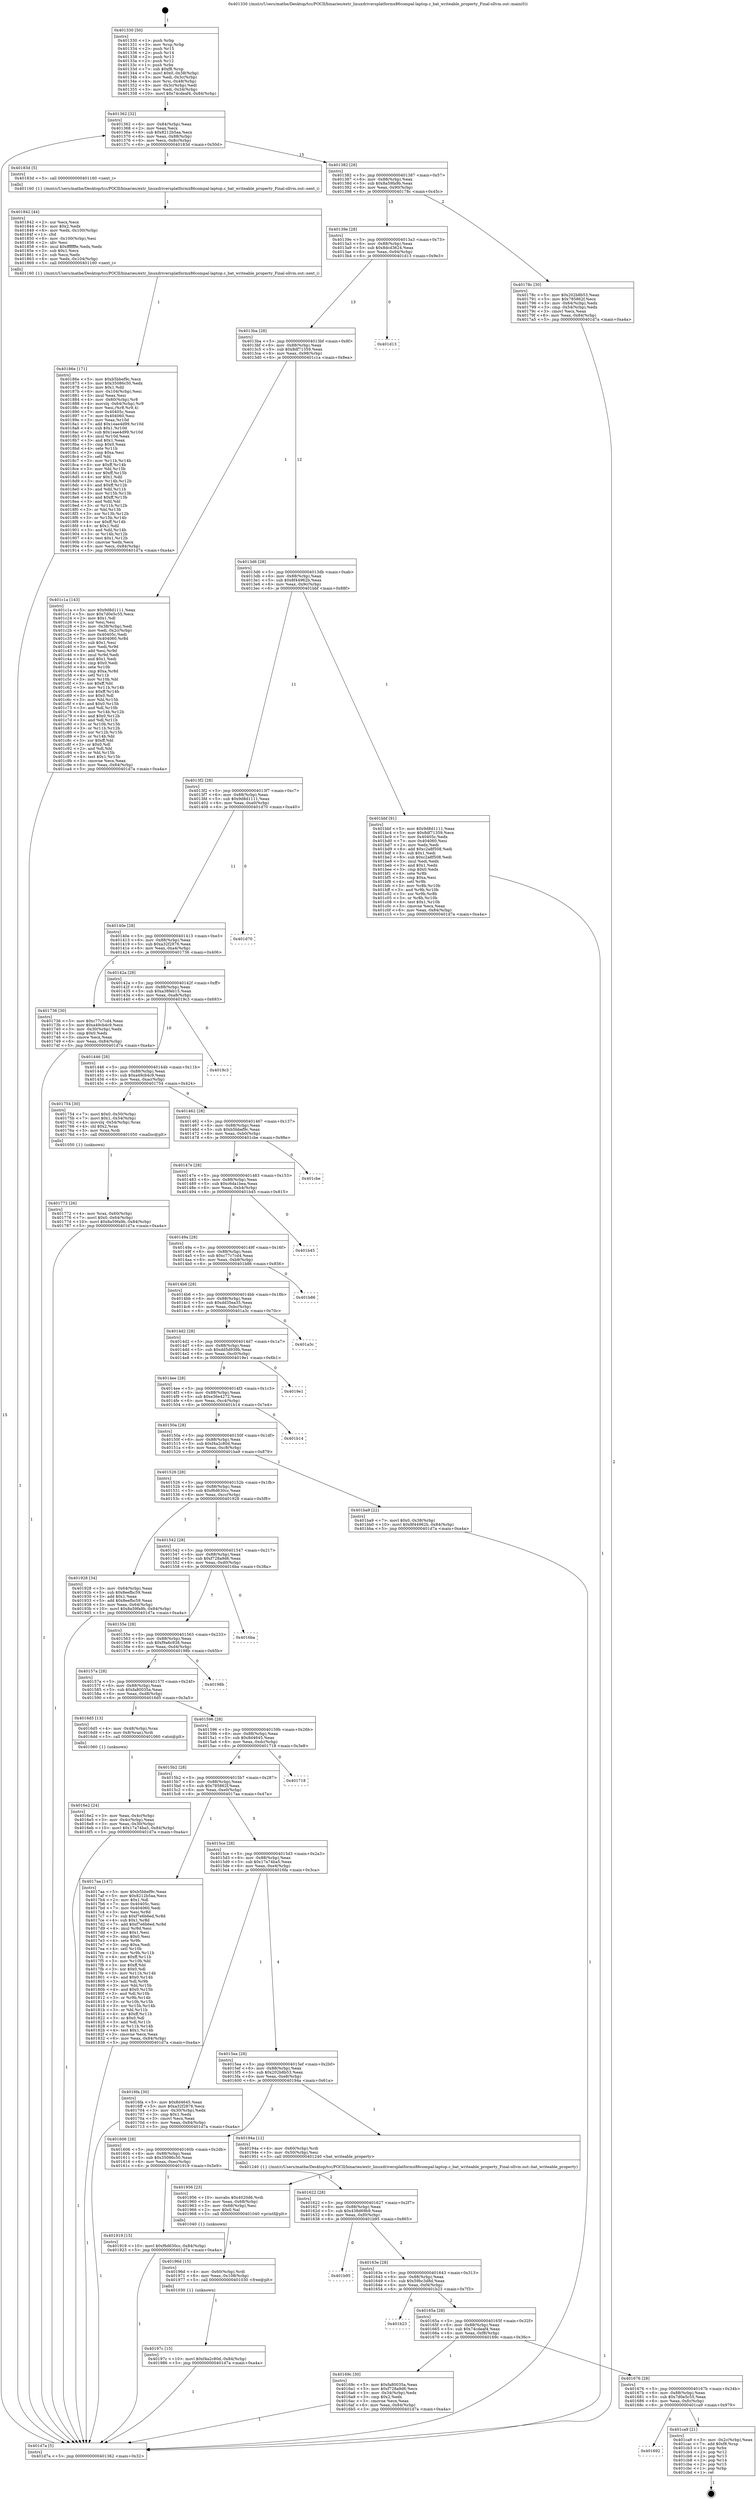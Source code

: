 digraph "0x401330" {
  label = "0x401330 (/mnt/c/Users/mathe/Desktop/tcc/POCII/binaries/extr_linuxdriversplatformx86compal-laptop.c_bat_writeable_property_Final-ollvm.out::main(0))"
  labelloc = "t"
  node[shape=record]

  Entry [label="",width=0.3,height=0.3,shape=circle,fillcolor=black,style=filled]
  "0x401362" [label="{
     0x401362 [32]\l
     | [instrs]\l
     &nbsp;&nbsp;0x401362 \<+6\>: mov -0x84(%rbp),%eax\l
     &nbsp;&nbsp;0x401368 \<+2\>: mov %eax,%ecx\l
     &nbsp;&nbsp;0x40136a \<+6\>: sub $0x8212b5aa,%ecx\l
     &nbsp;&nbsp;0x401370 \<+6\>: mov %eax,-0x88(%rbp)\l
     &nbsp;&nbsp;0x401376 \<+6\>: mov %ecx,-0x8c(%rbp)\l
     &nbsp;&nbsp;0x40137c \<+6\>: je 000000000040183d \<main+0x50d\>\l
  }"]
  "0x40183d" [label="{
     0x40183d [5]\l
     | [instrs]\l
     &nbsp;&nbsp;0x40183d \<+5\>: call 0000000000401160 \<next_i\>\l
     | [calls]\l
     &nbsp;&nbsp;0x401160 \{1\} (/mnt/c/Users/mathe/Desktop/tcc/POCII/binaries/extr_linuxdriversplatformx86compal-laptop.c_bat_writeable_property_Final-ollvm.out::next_i)\l
  }"]
  "0x401382" [label="{
     0x401382 [28]\l
     | [instrs]\l
     &nbsp;&nbsp;0x401382 \<+5\>: jmp 0000000000401387 \<main+0x57\>\l
     &nbsp;&nbsp;0x401387 \<+6\>: mov -0x88(%rbp),%eax\l
     &nbsp;&nbsp;0x40138d \<+5\>: sub $0x8a59fa9b,%eax\l
     &nbsp;&nbsp;0x401392 \<+6\>: mov %eax,-0x90(%rbp)\l
     &nbsp;&nbsp;0x401398 \<+6\>: je 000000000040178c \<main+0x45c\>\l
  }"]
  Exit [label="",width=0.3,height=0.3,shape=circle,fillcolor=black,style=filled,peripheries=2]
  "0x40178c" [label="{
     0x40178c [30]\l
     | [instrs]\l
     &nbsp;&nbsp;0x40178c \<+5\>: mov $0x202b8b53,%eax\l
     &nbsp;&nbsp;0x401791 \<+5\>: mov $0x785862f,%ecx\l
     &nbsp;&nbsp;0x401796 \<+3\>: mov -0x64(%rbp),%edx\l
     &nbsp;&nbsp;0x401799 \<+3\>: cmp -0x54(%rbp),%edx\l
     &nbsp;&nbsp;0x40179c \<+3\>: cmovl %ecx,%eax\l
     &nbsp;&nbsp;0x40179f \<+6\>: mov %eax,-0x84(%rbp)\l
     &nbsp;&nbsp;0x4017a5 \<+5\>: jmp 0000000000401d7a \<main+0xa4a\>\l
  }"]
  "0x40139e" [label="{
     0x40139e [28]\l
     | [instrs]\l
     &nbsp;&nbsp;0x40139e \<+5\>: jmp 00000000004013a3 \<main+0x73\>\l
     &nbsp;&nbsp;0x4013a3 \<+6\>: mov -0x88(%rbp),%eax\l
     &nbsp;&nbsp;0x4013a9 \<+5\>: sub $0x8dcd3624,%eax\l
     &nbsp;&nbsp;0x4013ae \<+6\>: mov %eax,-0x94(%rbp)\l
     &nbsp;&nbsp;0x4013b4 \<+6\>: je 0000000000401d13 \<main+0x9e3\>\l
  }"]
  "0x401692" [label="{
     0x401692\l
  }", style=dashed]
  "0x401d13" [label="{
     0x401d13\l
  }", style=dashed]
  "0x4013ba" [label="{
     0x4013ba [28]\l
     | [instrs]\l
     &nbsp;&nbsp;0x4013ba \<+5\>: jmp 00000000004013bf \<main+0x8f\>\l
     &nbsp;&nbsp;0x4013bf \<+6\>: mov -0x88(%rbp),%eax\l
     &nbsp;&nbsp;0x4013c5 \<+5\>: sub $0x8df71359,%eax\l
     &nbsp;&nbsp;0x4013ca \<+6\>: mov %eax,-0x98(%rbp)\l
     &nbsp;&nbsp;0x4013d0 \<+6\>: je 0000000000401c1a \<main+0x8ea\>\l
  }"]
  "0x401ca9" [label="{
     0x401ca9 [21]\l
     | [instrs]\l
     &nbsp;&nbsp;0x401ca9 \<+3\>: mov -0x2c(%rbp),%eax\l
     &nbsp;&nbsp;0x401cac \<+7\>: add $0xf8,%rsp\l
     &nbsp;&nbsp;0x401cb3 \<+1\>: pop %rbx\l
     &nbsp;&nbsp;0x401cb4 \<+2\>: pop %r12\l
     &nbsp;&nbsp;0x401cb6 \<+2\>: pop %r13\l
     &nbsp;&nbsp;0x401cb8 \<+2\>: pop %r14\l
     &nbsp;&nbsp;0x401cba \<+2\>: pop %r15\l
     &nbsp;&nbsp;0x401cbc \<+1\>: pop %rbp\l
     &nbsp;&nbsp;0x401cbd \<+1\>: ret\l
  }"]
  "0x401c1a" [label="{
     0x401c1a [143]\l
     | [instrs]\l
     &nbsp;&nbsp;0x401c1a \<+5\>: mov $0x9d8d1111,%eax\l
     &nbsp;&nbsp;0x401c1f \<+5\>: mov $0x7d0e5c55,%ecx\l
     &nbsp;&nbsp;0x401c24 \<+2\>: mov $0x1,%dl\l
     &nbsp;&nbsp;0x401c26 \<+2\>: xor %esi,%esi\l
     &nbsp;&nbsp;0x401c28 \<+3\>: mov -0x38(%rbp),%edi\l
     &nbsp;&nbsp;0x401c2b \<+3\>: mov %edi,-0x2c(%rbp)\l
     &nbsp;&nbsp;0x401c2e \<+7\>: mov 0x40405c,%edi\l
     &nbsp;&nbsp;0x401c35 \<+8\>: mov 0x404060,%r8d\l
     &nbsp;&nbsp;0x401c3d \<+3\>: sub $0x1,%esi\l
     &nbsp;&nbsp;0x401c40 \<+3\>: mov %edi,%r9d\l
     &nbsp;&nbsp;0x401c43 \<+3\>: add %esi,%r9d\l
     &nbsp;&nbsp;0x401c46 \<+4\>: imul %r9d,%edi\l
     &nbsp;&nbsp;0x401c4a \<+3\>: and $0x1,%edi\l
     &nbsp;&nbsp;0x401c4d \<+3\>: cmp $0x0,%edi\l
     &nbsp;&nbsp;0x401c50 \<+4\>: sete %r10b\l
     &nbsp;&nbsp;0x401c54 \<+4\>: cmp $0xa,%r8d\l
     &nbsp;&nbsp;0x401c58 \<+4\>: setl %r11b\l
     &nbsp;&nbsp;0x401c5c \<+3\>: mov %r10b,%bl\l
     &nbsp;&nbsp;0x401c5f \<+3\>: xor $0xff,%bl\l
     &nbsp;&nbsp;0x401c62 \<+3\>: mov %r11b,%r14b\l
     &nbsp;&nbsp;0x401c65 \<+4\>: xor $0xff,%r14b\l
     &nbsp;&nbsp;0x401c69 \<+3\>: xor $0x0,%dl\l
     &nbsp;&nbsp;0x401c6c \<+3\>: mov %bl,%r15b\l
     &nbsp;&nbsp;0x401c6f \<+4\>: and $0x0,%r15b\l
     &nbsp;&nbsp;0x401c73 \<+3\>: and %dl,%r10b\l
     &nbsp;&nbsp;0x401c76 \<+3\>: mov %r14b,%r12b\l
     &nbsp;&nbsp;0x401c79 \<+4\>: and $0x0,%r12b\l
     &nbsp;&nbsp;0x401c7d \<+3\>: and %dl,%r11b\l
     &nbsp;&nbsp;0x401c80 \<+3\>: or %r10b,%r15b\l
     &nbsp;&nbsp;0x401c83 \<+3\>: or %r11b,%r12b\l
     &nbsp;&nbsp;0x401c86 \<+3\>: xor %r12b,%r15b\l
     &nbsp;&nbsp;0x401c89 \<+3\>: or %r14b,%bl\l
     &nbsp;&nbsp;0x401c8c \<+3\>: xor $0xff,%bl\l
     &nbsp;&nbsp;0x401c8f \<+3\>: or $0x0,%dl\l
     &nbsp;&nbsp;0x401c92 \<+2\>: and %dl,%bl\l
     &nbsp;&nbsp;0x401c94 \<+3\>: or %bl,%r15b\l
     &nbsp;&nbsp;0x401c97 \<+4\>: test $0x1,%r15b\l
     &nbsp;&nbsp;0x401c9b \<+3\>: cmovne %ecx,%eax\l
     &nbsp;&nbsp;0x401c9e \<+6\>: mov %eax,-0x84(%rbp)\l
     &nbsp;&nbsp;0x401ca4 \<+5\>: jmp 0000000000401d7a \<main+0xa4a\>\l
  }"]
  "0x4013d6" [label="{
     0x4013d6 [28]\l
     | [instrs]\l
     &nbsp;&nbsp;0x4013d6 \<+5\>: jmp 00000000004013db \<main+0xab\>\l
     &nbsp;&nbsp;0x4013db \<+6\>: mov -0x88(%rbp),%eax\l
     &nbsp;&nbsp;0x4013e1 \<+5\>: sub $0x8f44962b,%eax\l
     &nbsp;&nbsp;0x4013e6 \<+6\>: mov %eax,-0x9c(%rbp)\l
     &nbsp;&nbsp;0x4013ec \<+6\>: je 0000000000401bbf \<main+0x88f\>\l
  }"]
  "0x40197c" [label="{
     0x40197c [15]\l
     | [instrs]\l
     &nbsp;&nbsp;0x40197c \<+10\>: movl $0xf4a2c80d,-0x84(%rbp)\l
     &nbsp;&nbsp;0x401986 \<+5\>: jmp 0000000000401d7a \<main+0xa4a\>\l
  }"]
  "0x401bbf" [label="{
     0x401bbf [91]\l
     | [instrs]\l
     &nbsp;&nbsp;0x401bbf \<+5\>: mov $0x9d8d1111,%eax\l
     &nbsp;&nbsp;0x401bc4 \<+5\>: mov $0x8df71359,%ecx\l
     &nbsp;&nbsp;0x401bc9 \<+7\>: mov 0x40405c,%edx\l
     &nbsp;&nbsp;0x401bd0 \<+7\>: mov 0x404060,%esi\l
     &nbsp;&nbsp;0x401bd7 \<+2\>: mov %edx,%edi\l
     &nbsp;&nbsp;0x401bd9 \<+6\>: add $0xc2a8f508,%edi\l
     &nbsp;&nbsp;0x401bdf \<+3\>: sub $0x1,%edi\l
     &nbsp;&nbsp;0x401be2 \<+6\>: sub $0xc2a8f508,%edi\l
     &nbsp;&nbsp;0x401be8 \<+3\>: imul %edi,%edx\l
     &nbsp;&nbsp;0x401beb \<+3\>: and $0x1,%edx\l
     &nbsp;&nbsp;0x401bee \<+3\>: cmp $0x0,%edx\l
     &nbsp;&nbsp;0x401bf1 \<+4\>: sete %r8b\l
     &nbsp;&nbsp;0x401bf5 \<+3\>: cmp $0xa,%esi\l
     &nbsp;&nbsp;0x401bf8 \<+4\>: setl %r9b\l
     &nbsp;&nbsp;0x401bfc \<+3\>: mov %r8b,%r10b\l
     &nbsp;&nbsp;0x401bff \<+3\>: and %r9b,%r10b\l
     &nbsp;&nbsp;0x401c02 \<+3\>: xor %r9b,%r8b\l
     &nbsp;&nbsp;0x401c05 \<+3\>: or %r8b,%r10b\l
     &nbsp;&nbsp;0x401c08 \<+4\>: test $0x1,%r10b\l
     &nbsp;&nbsp;0x401c0c \<+3\>: cmovne %ecx,%eax\l
     &nbsp;&nbsp;0x401c0f \<+6\>: mov %eax,-0x84(%rbp)\l
     &nbsp;&nbsp;0x401c15 \<+5\>: jmp 0000000000401d7a \<main+0xa4a\>\l
  }"]
  "0x4013f2" [label="{
     0x4013f2 [28]\l
     | [instrs]\l
     &nbsp;&nbsp;0x4013f2 \<+5\>: jmp 00000000004013f7 \<main+0xc7\>\l
     &nbsp;&nbsp;0x4013f7 \<+6\>: mov -0x88(%rbp),%eax\l
     &nbsp;&nbsp;0x4013fd \<+5\>: sub $0x9d8d1111,%eax\l
     &nbsp;&nbsp;0x401402 \<+6\>: mov %eax,-0xa0(%rbp)\l
     &nbsp;&nbsp;0x401408 \<+6\>: je 0000000000401d70 \<main+0xa40\>\l
  }"]
  "0x40196d" [label="{
     0x40196d [15]\l
     | [instrs]\l
     &nbsp;&nbsp;0x40196d \<+4\>: mov -0x60(%rbp),%rdi\l
     &nbsp;&nbsp;0x401971 \<+6\>: mov %eax,-0x108(%rbp)\l
     &nbsp;&nbsp;0x401977 \<+5\>: call 0000000000401030 \<free@plt\>\l
     | [calls]\l
     &nbsp;&nbsp;0x401030 \{1\} (unknown)\l
  }"]
  "0x401d70" [label="{
     0x401d70\l
  }", style=dashed]
  "0x40140e" [label="{
     0x40140e [28]\l
     | [instrs]\l
     &nbsp;&nbsp;0x40140e \<+5\>: jmp 0000000000401413 \<main+0xe3\>\l
     &nbsp;&nbsp;0x401413 \<+6\>: mov -0x88(%rbp),%eax\l
     &nbsp;&nbsp;0x401419 \<+5\>: sub $0xa32f2876,%eax\l
     &nbsp;&nbsp;0x40141e \<+6\>: mov %eax,-0xa4(%rbp)\l
     &nbsp;&nbsp;0x401424 \<+6\>: je 0000000000401736 \<main+0x406\>\l
  }"]
  "0x401956" [label="{
     0x401956 [23]\l
     | [instrs]\l
     &nbsp;&nbsp;0x401956 \<+10\>: movabs $0x4020d6,%rdi\l
     &nbsp;&nbsp;0x401960 \<+3\>: mov %eax,-0x68(%rbp)\l
     &nbsp;&nbsp;0x401963 \<+3\>: mov -0x68(%rbp),%esi\l
     &nbsp;&nbsp;0x401966 \<+2\>: mov $0x0,%al\l
     &nbsp;&nbsp;0x401968 \<+5\>: call 0000000000401040 \<printf@plt\>\l
     | [calls]\l
     &nbsp;&nbsp;0x401040 \{1\} (unknown)\l
  }"]
  "0x401736" [label="{
     0x401736 [30]\l
     | [instrs]\l
     &nbsp;&nbsp;0x401736 \<+5\>: mov $0xc77c7cd4,%eax\l
     &nbsp;&nbsp;0x40173b \<+5\>: mov $0xa49cb4c9,%ecx\l
     &nbsp;&nbsp;0x401740 \<+3\>: mov -0x30(%rbp),%edx\l
     &nbsp;&nbsp;0x401743 \<+3\>: cmp $0x0,%edx\l
     &nbsp;&nbsp;0x401746 \<+3\>: cmove %ecx,%eax\l
     &nbsp;&nbsp;0x401749 \<+6\>: mov %eax,-0x84(%rbp)\l
     &nbsp;&nbsp;0x40174f \<+5\>: jmp 0000000000401d7a \<main+0xa4a\>\l
  }"]
  "0x40142a" [label="{
     0x40142a [28]\l
     | [instrs]\l
     &nbsp;&nbsp;0x40142a \<+5\>: jmp 000000000040142f \<main+0xff\>\l
     &nbsp;&nbsp;0x40142f \<+6\>: mov -0x88(%rbp),%eax\l
     &nbsp;&nbsp;0x401435 \<+5\>: sub $0xa38feb15,%eax\l
     &nbsp;&nbsp;0x40143a \<+6\>: mov %eax,-0xa8(%rbp)\l
     &nbsp;&nbsp;0x401440 \<+6\>: je 00000000004019c3 \<main+0x693\>\l
  }"]
  "0x40186e" [label="{
     0x40186e [171]\l
     | [instrs]\l
     &nbsp;&nbsp;0x40186e \<+5\>: mov $0xb5bbef9c,%ecx\l
     &nbsp;&nbsp;0x401873 \<+5\>: mov $0x35086c50,%edx\l
     &nbsp;&nbsp;0x401878 \<+3\>: mov $0x1,%dil\l
     &nbsp;&nbsp;0x40187b \<+6\>: mov -0x104(%rbp),%esi\l
     &nbsp;&nbsp;0x401881 \<+3\>: imul %eax,%esi\l
     &nbsp;&nbsp;0x401884 \<+4\>: mov -0x60(%rbp),%r8\l
     &nbsp;&nbsp;0x401888 \<+4\>: movslq -0x64(%rbp),%r9\l
     &nbsp;&nbsp;0x40188c \<+4\>: mov %esi,(%r8,%r9,4)\l
     &nbsp;&nbsp;0x401890 \<+7\>: mov 0x40405c,%eax\l
     &nbsp;&nbsp;0x401897 \<+7\>: mov 0x404060,%esi\l
     &nbsp;&nbsp;0x40189e \<+3\>: mov %eax,%r10d\l
     &nbsp;&nbsp;0x4018a1 \<+7\>: add $0x1eae4d99,%r10d\l
     &nbsp;&nbsp;0x4018a8 \<+4\>: sub $0x1,%r10d\l
     &nbsp;&nbsp;0x4018ac \<+7\>: sub $0x1eae4d99,%r10d\l
     &nbsp;&nbsp;0x4018b3 \<+4\>: imul %r10d,%eax\l
     &nbsp;&nbsp;0x4018b7 \<+3\>: and $0x1,%eax\l
     &nbsp;&nbsp;0x4018ba \<+3\>: cmp $0x0,%eax\l
     &nbsp;&nbsp;0x4018bd \<+4\>: sete %r11b\l
     &nbsp;&nbsp;0x4018c1 \<+3\>: cmp $0xa,%esi\l
     &nbsp;&nbsp;0x4018c4 \<+3\>: setl %bl\l
     &nbsp;&nbsp;0x4018c7 \<+3\>: mov %r11b,%r14b\l
     &nbsp;&nbsp;0x4018ca \<+4\>: xor $0xff,%r14b\l
     &nbsp;&nbsp;0x4018ce \<+3\>: mov %bl,%r15b\l
     &nbsp;&nbsp;0x4018d1 \<+4\>: xor $0xff,%r15b\l
     &nbsp;&nbsp;0x4018d5 \<+4\>: xor $0x1,%dil\l
     &nbsp;&nbsp;0x4018d9 \<+3\>: mov %r14b,%r12b\l
     &nbsp;&nbsp;0x4018dc \<+4\>: and $0xff,%r12b\l
     &nbsp;&nbsp;0x4018e0 \<+3\>: and %dil,%r11b\l
     &nbsp;&nbsp;0x4018e3 \<+3\>: mov %r15b,%r13b\l
     &nbsp;&nbsp;0x4018e6 \<+4\>: and $0xff,%r13b\l
     &nbsp;&nbsp;0x4018ea \<+3\>: and %dil,%bl\l
     &nbsp;&nbsp;0x4018ed \<+3\>: or %r11b,%r12b\l
     &nbsp;&nbsp;0x4018f0 \<+3\>: or %bl,%r13b\l
     &nbsp;&nbsp;0x4018f3 \<+3\>: xor %r13b,%r12b\l
     &nbsp;&nbsp;0x4018f6 \<+3\>: or %r15b,%r14b\l
     &nbsp;&nbsp;0x4018f9 \<+4\>: xor $0xff,%r14b\l
     &nbsp;&nbsp;0x4018fd \<+4\>: or $0x1,%dil\l
     &nbsp;&nbsp;0x401901 \<+3\>: and %dil,%r14b\l
     &nbsp;&nbsp;0x401904 \<+3\>: or %r14b,%r12b\l
     &nbsp;&nbsp;0x401907 \<+4\>: test $0x1,%r12b\l
     &nbsp;&nbsp;0x40190b \<+3\>: cmovne %edx,%ecx\l
     &nbsp;&nbsp;0x40190e \<+6\>: mov %ecx,-0x84(%rbp)\l
     &nbsp;&nbsp;0x401914 \<+5\>: jmp 0000000000401d7a \<main+0xa4a\>\l
  }"]
  "0x4019c3" [label="{
     0x4019c3\l
  }", style=dashed]
  "0x401446" [label="{
     0x401446 [28]\l
     | [instrs]\l
     &nbsp;&nbsp;0x401446 \<+5\>: jmp 000000000040144b \<main+0x11b\>\l
     &nbsp;&nbsp;0x40144b \<+6\>: mov -0x88(%rbp),%eax\l
     &nbsp;&nbsp;0x401451 \<+5\>: sub $0xa49cb4c9,%eax\l
     &nbsp;&nbsp;0x401456 \<+6\>: mov %eax,-0xac(%rbp)\l
     &nbsp;&nbsp;0x40145c \<+6\>: je 0000000000401754 \<main+0x424\>\l
  }"]
  "0x401842" [label="{
     0x401842 [44]\l
     | [instrs]\l
     &nbsp;&nbsp;0x401842 \<+2\>: xor %ecx,%ecx\l
     &nbsp;&nbsp;0x401844 \<+5\>: mov $0x2,%edx\l
     &nbsp;&nbsp;0x401849 \<+6\>: mov %edx,-0x100(%rbp)\l
     &nbsp;&nbsp;0x40184f \<+1\>: cltd\l
     &nbsp;&nbsp;0x401850 \<+6\>: mov -0x100(%rbp),%esi\l
     &nbsp;&nbsp;0x401856 \<+2\>: idiv %esi\l
     &nbsp;&nbsp;0x401858 \<+6\>: imul $0xfffffffe,%edx,%edx\l
     &nbsp;&nbsp;0x40185e \<+3\>: sub $0x1,%ecx\l
     &nbsp;&nbsp;0x401861 \<+2\>: sub %ecx,%edx\l
     &nbsp;&nbsp;0x401863 \<+6\>: mov %edx,-0x104(%rbp)\l
     &nbsp;&nbsp;0x401869 \<+5\>: call 0000000000401160 \<next_i\>\l
     | [calls]\l
     &nbsp;&nbsp;0x401160 \{1\} (/mnt/c/Users/mathe/Desktop/tcc/POCII/binaries/extr_linuxdriversplatformx86compal-laptop.c_bat_writeable_property_Final-ollvm.out::next_i)\l
  }"]
  "0x401754" [label="{
     0x401754 [30]\l
     | [instrs]\l
     &nbsp;&nbsp;0x401754 \<+7\>: movl $0x0,-0x50(%rbp)\l
     &nbsp;&nbsp;0x40175b \<+7\>: movl $0x1,-0x54(%rbp)\l
     &nbsp;&nbsp;0x401762 \<+4\>: movslq -0x54(%rbp),%rax\l
     &nbsp;&nbsp;0x401766 \<+4\>: shl $0x2,%rax\l
     &nbsp;&nbsp;0x40176a \<+3\>: mov %rax,%rdi\l
     &nbsp;&nbsp;0x40176d \<+5\>: call 0000000000401050 \<malloc@plt\>\l
     | [calls]\l
     &nbsp;&nbsp;0x401050 \{1\} (unknown)\l
  }"]
  "0x401462" [label="{
     0x401462 [28]\l
     | [instrs]\l
     &nbsp;&nbsp;0x401462 \<+5\>: jmp 0000000000401467 \<main+0x137\>\l
     &nbsp;&nbsp;0x401467 \<+6\>: mov -0x88(%rbp),%eax\l
     &nbsp;&nbsp;0x40146d \<+5\>: sub $0xb5bbef9c,%eax\l
     &nbsp;&nbsp;0x401472 \<+6\>: mov %eax,-0xb0(%rbp)\l
     &nbsp;&nbsp;0x401478 \<+6\>: je 0000000000401cbe \<main+0x98e\>\l
  }"]
  "0x401772" [label="{
     0x401772 [26]\l
     | [instrs]\l
     &nbsp;&nbsp;0x401772 \<+4\>: mov %rax,-0x60(%rbp)\l
     &nbsp;&nbsp;0x401776 \<+7\>: movl $0x0,-0x64(%rbp)\l
     &nbsp;&nbsp;0x40177d \<+10\>: movl $0x8a59fa9b,-0x84(%rbp)\l
     &nbsp;&nbsp;0x401787 \<+5\>: jmp 0000000000401d7a \<main+0xa4a\>\l
  }"]
  "0x401cbe" [label="{
     0x401cbe\l
  }", style=dashed]
  "0x40147e" [label="{
     0x40147e [28]\l
     | [instrs]\l
     &nbsp;&nbsp;0x40147e \<+5\>: jmp 0000000000401483 \<main+0x153\>\l
     &nbsp;&nbsp;0x401483 \<+6\>: mov -0x88(%rbp),%eax\l
     &nbsp;&nbsp;0x401489 \<+5\>: sub $0xc6da1bea,%eax\l
     &nbsp;&nbsp;0x40148e \<+6\>: mov %eax,-0xb4(%rbp)\l
     &nbsp;&nbsp;0x401494 \<+6\>: je 0000000000401b45 \<main+0x815\>\l
  }"]
  "0x4016e2" [label="{
     0x4016e2 [24]\l
     | [instrs]\l
     &nbsp;&nbsp;0x4016e2 \<+3\>: mov %eax,-0x4c(%rbp)\l
     &nbsp;&nbsp;0x4016e5 \<+3\>: mov -0x4c(%rbp),%eax\l
     &nbsp;&nbsp;0x4016e8 \<+3\>: mov %eax,-0x30(%rbp)\l
     &nbsp;&nbsp;0x4016eb \<+10\>: movl $0x17a74ba5,-0x84(%rbp)\l
     &nbsp;&nbsp;0x4016f5 \<+5\>: jmp 0000000000401d7a \<main+0xa4a\>\l
  }"]
  "0x401b45" [label="{
     0x401b45\l
  }", style=dashed]
  "0x40149a" [label="{
     0x40149a [28]\l
     | [instrs]\l
     &nbsp;&nbsp;0x40149a \<+5\>: jmp 000000000040149f \<main+0x16f\>\l
     &nbsp;&nbsp;0x40149f \<+6\>: mov -0x88(%rbp),%eax\l
     &nbsp;&nbsp;0x4014a5 \<+5\>: sub $0xc77c7cd4,%eax\l
     &nbsp;&nbsp;0x4014aa \<+6\>: mov %eax,-0xb8(%rbp)\l
     &nbsp;&nbsp;0x4014b0 \<+6\>: je 0000000000401b86 \<main+0x856\>\l
  }"]
  "0x401330" [label="{
     0x401330 [50]\l
     | [instrs]\l
     &nbsp;&nbsp;0x401330 \<+1\>: push %rbp\l
     &nbsp;&nbsp;0x401331 \<+3\>: mov %rsp,%rbp\l
     &nbsp;&nbsp;0x401334 \<+2\>: push %r15\l
     &nbsp;&nbsp;0x401336 \<+2\>: push %r14\l
     &nbsp;&nbsp;0x401338 \<+2\>: push %r13\l
     &nbsp;&nbsp;0x40133a \<+2\>: push %r12\l
     &nbsp;&nbsp;0x40133c \<+1\>: push %rbx\l
     &nbsp;&nbsp;0x40133d \<+7\>: sub $0xf8,%rsp\l
     &nbsp;&nbsp;0x401344 \<+7\>: movl $0x0,-0x38(%rbp)\l
     &nbsp;&nbsp;0x40134b \<+3\>: mov %edi,-0x3c(%rbp)\l
     &nbsp;&nbsp;0x40134e \<+4\>: mov %rsi,-0x48(%rbp)\l
     &nbsp;&nbsp;0x401352 \<+3\>: mov -0x3c(%rbp),%edi\l
     &nbsp;&nbsp;0x401355 \<+3\>: mov %edi,-0x34(%rbp)\l
     &nbsp;&nbsp;0x401358 \<+10\>: movl $0x74cdeaf4,-0x84(%rbp)\l
  }"]
  "0x401b86" [label="{
     0x401b86\l
  }", style=dashed]
  "0x4014b6" [label="{
     0x4014b6 [28]\l
     | [instrs]\l
     &nbsp;&nbsp;0x4014b6 \<+5\>: jmp 00000000004014bb \<main+0x18b\>\l
     &nbsp;&nbsp;0x4014bb \<+6\>: mov -0x88(%rbp),%eax\l
     &nbsp;&nbsp;0x4014c1 \<+5\>: sub $0xdd35ea35,%eax\l
     &nbsp;&nbsp;0x4014c6 \<+6\>: mov %eax,-0xbc(%rbp)\l
     &nbsp;&nbsp;0x4014cc \<+6\>: je 0000000000401a3c \<main+0x70c\>\l
  }"]
  "0x401d7a" [label="{
     0x401d7a [5]\l
     | [instrs]\l
     &nbsp;&nbsp;0x401d7a \<+5\>: jmp 0000000000401362 \<main+0x32\>\l
  }"]
  "0x401a3c" [label="{
     0x401a3c\l
  }", style=dashed]
  "0x4014d2" [label="{
     0x4014d2 [28]\l
     | [instrs]\l
     &nbsp;&nbsp;0x4014d2 \<+5\>: jmp 00000000004014d7 \<main+0x1a7\>\l
     &nbsp;&nbsp;0x4014d7 \<+6\>: mov -0x88(%rbp),%eax\l
     &nbsp;&nbsp;0x4014dd \<+5\>: sub $0xdd5d939b,%eax\l
     &nbsp;&nbsp;0x4014e2 \<+6\>: mov %eax,-0xc0(%rbp)\l
     &nbsp;&nbsp;0x4014e8 \<+6\>: je 00000000004019e1 \<main+0x6b1\>\l
  }"]
  "0x401676" [label="{
     0x401676 [28]\l
     | [instrs]\l
     &nbsp;&nbsp;0x401676 \<+5\>: jmp 000000000040167b \<main+0x34b\>\l
     &nbsp;&nbsp;0x40167b \<+6\>: mov -0x88(%rbp),%eax\l
     &nbsp;&nbsp;0x401681 \<+5\>: sub $0x7d0e5c55,%eax\l
     &nbsp;&nbsp;0x401686 \<+6\>: mov %eax,-0xfc(%rbp)\l
     &nbsp;&nbsp;0x40168c \<+6\>: je 0000000000401ca9 \<main+0x979\>\l
  }"]
  "0x4019e1" [label="{
     0x4019e1\l
  }", style=dashed]
  "0x4014ee" [label="{
     0x4014ee [28]\l
     | [instrs]\l
     &nbsp;&nbsp;0x4014ee \<+5\>: jmp 00000000004014f3 \<main+0x1c3\>\l
     &nbsp;&nbsp;0x4014f3 \<+6\>: mov -0x88(%rbp),%eax\l
     &nbsp;&nbsp;0x4014f9 \<+5\>: sub $0xe36e4272,%eax\l
     &nbsp;&nbsp;0x4014fe \<+6\>: mov %eax,-0xc4(%rbp)\l
     &nbsp;&nbsp;0x401504 \<+6\>: je 0000000000401b14 \<main+0x7e4\>\l
  }"]
  "0x40169c" [label="{
     0x40169c [30]\l
     | [instrs]\l
     &nbsp;&nbsp;0x40169c \<+5\>: mov $0xfa80035a,%eax\l
     &nbsp;&nbsp;0x4016a1 \<+5\>: mov $0xf728a9d6,%ecx\l
     &nbsp;&nbsp;0x4016a6 \<+3\>: mov -0x34(%rbp),%edx\l
     &nbsp;&nbsp;0x4016a9 \<+3\>: cmp $0x2,%edx\l
     &nbsp;&nbsp;0x4016ac \<+3\>: cmovne %ecx,%eax\l
     &nbsp;&nbsp;0x4016af \<+6\>: mov %eax,-0x84(%rbp)\l
     &nbsp;&nbsp;0x4016b5 \<+5\>: jmp 0000000000401d7a \<main+0xa4a\>\l
  }"]
  "0x401b14" [label="{
     0x401b14\l
  }", style=dashed]
  "0x40150a" [label="{
     0x40150a [28]\l
     | [instrs]\l
     &nbsp;&nbsp;0x40150a \<+5\>: jmp 000000000040150f \<main+0x1df\>\l
     &nbsp;&nbsp;0x40150f \<+6\>: mov -0x88(%rbp),%eax\l
     &nbsp;&nbsp;0x401515 \<+5\>: sub $0xf4a2c80d,%eax\l
     &nbsp;&nbsp;0x40151a \<+6\>: mov %eax,-0xc8(%rbp)\l
     &nbsp;&nbsp;0x401520 \<+6\>: je 0000000000401ba9 \<main+0x879\>\l
  }"]
  "0x40165a" [label="{
     0x40165a [28]\l
     | [instrs]\l
     &nbsp;&nbsp;0x40165a \<+5\>: jmp 000000000040165f \<main+0x32f\>\l
     &nbsp;&nbsp;0x40165f \<+6\>: mov -0x88(%rbp),%eax\l
     &nbsp;&nbsp;0x401665 \<+5\>: sub $0x74cdeaf4,%eax\l
     &nbsp;&nbsp;0x40166a \<+6\>: mov %eax,-0xf8(%rbp)\l
     &nbsp;&nbsp;0x401670 \<+6\>: je 000000000040169c \<main+0x36c\>\l
  }"]
  "0x401ba9" [label="{
     0x401ba9 [22]\l
     | [instrs]\l
     &nbsp;&nbsp;0x401ba9 \<+7\>: movl $0x0,-0x38(%rbp)\l
     &nbsp;&nbsp;0x401bb0 \<+10\>: movl $0x8f44962b,-0x84(%rbp)\l
     &nbsp;&nbsp;0x401bba \<+5\>: jmp 0000000000401d7a \<main+0xa4a\>\l
  }"]
  "0x401526" [label="{
     0x401526 [28]\l
     | [instrs]\l
     &nbsp;&nbsp;0x401526 \<+5\>: jmp 000000000040152b \<main+0x1fb\>\l
     &nbsp;&nbsp;0x40152b \<+6\>: mov -0x88(%rbp),%eax\l
     &nbsp;&nbsp;0x401531 \<+5\>: sub $0xf6d630cc,%eax\l
     &nbsp;&nbsp;0x401536 \<+6\>: mov %eax,-0xcc(%rbp)\l
     &nbsp;&nbsp;0x40153c \<+6\>: je 0000000000401928 \<main+0x5f8\>\l
  }"]
  "0x401b23" [label="{
     0x401b23\l
  }", style=dashed]
  "0x401928" [label="{
     0x401928 [34]\l
     | [instrs]\l
     &nbsp;&nbsp;0x401928 \<+3\>: mov -0x64(%rbp),%eax\l
     &nbsp;&nbsp;0x40192b \<+5\>: sub $0x8eefbc59,%eax\l
     &nbsp;&nbsp;0x401930 \<+3\>: add $0x1,%eax\l
     &nbsp;&nbsp;0x401933 \<+5\>: add $0x8eefbc59,%eax\l
     &nbsp;&nbsp;0x401938 \<+3\>: mov %eax,-0x64(%rbp)\l
     &nbsp;&nbsp;0x40193b \<+10\>: movl $0x8a59fa9b,-0x84(%rbp)\l
     &nbsp;&nbsp;0x401945 \<+5\>: jmp 0000000000401d7a \<main+0xa4a\>\l
  }"]
  "0x401542" [label="{
     0x401542 [28]\l
     | [instrs]\l
     &nbsp;&nbsp;0x401542 \<+5\>: jmp 0000000000401547 \<main+0x217\>\l
     &nbsp;&nbsp;0x401547 \<+6\>: mov -0x88(%rbp),%eax\l
     &nbsp;&nbsp;0x40154d \<+5\>: sub $0xf728a9d6,%eax\l
     &nbsp;&nbsp;0x401552 \<+6\>: mov %eax,-0xd0(%rbp)\l
     &nbsp;&nbsp;0x401558 \<+6\>: je 00000000004016ba \<main+0x38a\>\l
  }"]
  "0x40163e" [label="{
     0x40163e [28]\l
     | [instrs]\l
     &nbsp;&nbsp;0x40163e \<+5\>: jmp 0000000000401643 \<main+0x313\>\l
     &nbsp;&nbsp;0x401643 \<+6\>: mov -0x88(%rbp),%eax\l
     &nbsp;&nbsp;0x401649 \<+5\>: sub $0x59bc3d8d,%eax\l
     &nbsp;&nbsp;0x40164e \<+6\>: mov %eax,-0xf4(%rbp)\l
     &nbsp;&nbsp;0x401654 \<+6\>: je 0000000000401b23 \<main+0x7f3\>\l
  }"]
  "0x4016ba" [label="{
     0x4016ba\l
  }", style=dashed]
  "0x40155e" [label="{
     0x40155e [28]\l
     | [instrs]\l
     &nbsp;&nbsp;0x40155e \<+5\>: jmp 0000000000401563 \<main+0x233\>\l
     &nbsp;&nbsp;0x401563 \<+6\>: mov -0x88(%rbp),%eax\l
     &nbsp;&nbsp;0x401569 \<+5\>: sub $0xf9a6c938,%eax\l
     &nbsp;&nbsp;0x40156e \<+6\>: mov %eax,-0xd4(%rbp)\l
     &nbsp;&nbsp;0x401574 \<+6\>: je 000000000040198b \<main+0x65b\>\l
  }"]
  "0x401b95" [label="{
     0x401b95\l
  }", style=dashed]
  "0x40198b" [label="{
     0x40198b\l
  }", style=dashed]
  "0x40157a" [label="{
     0x40157a [28]\l
     | [instrs]\l
     &nbsp;&nbsp;0x40157a \<+5\>: jmp 000000000040157f \<main+0x24f\>\l
     &nbsp;&nbsp;0x40157f \<+6\>: mov -0x88(%rbp),%eax\l
     &nbsp;&nbsp;0x401585 \<+5\>: sub $0xfa80035a,%eax\l
     &nbsp;&nbsp;0x40158a \<+6\>: mov %eax,-0xd8(%rbp)\l
     &nbsp;&nbsp;0x401590 \<+6\>: je 00000000004016d5 \<main+0x3a5\>\l
  }"]
  "0x401622" [label="{
     0x401622 [28]\l
     | [instrs]\l
     &nbsp;&nbsp;0x401622 \<+5\>: jmp 0000000000401627 \<main+0x2f7\>\l
     &nbsp;&nbsp;0x401627 \<+6\>: mov -0x88(%rbp),%eax\l
     &nbsp;&nbsp;0x40162d \<+5\>: sub $0x438d69b9,%eax\l
     &nbsp;&nbsp;0x401632 \<+6\>: mov %eax,-0xf0(%rbp)\l
     &nbsp;&nbsp;0x401638 \<+6\>: je 0000000000401b95 \<main+0x865\>\l
  }"]
  "0x4016d5" [label="{
     0x4016d5 [13]\l
     | [instrs]\l
     &nbsp;&nbsp;0x4016d5 \<+4\>: mov -0x48(%rbp),%rax\l
     &nbsp;&nbsp;0x4016d9 \<+4\>: mov 0x8(%rax),%rdi\l
     &nbsp;&nbsp;0x4016dd \<+5\>: call 0000000000401060 \<atoi@plt\>\l
     | [calls]\l
     &nbsp;&nbsp;0x401060 \{1\} (unknown)\l
  }"]
  "0x401596" [label="{
     0x401596 [28]\l
     | [instrs]\l
     &nbsp;&nbsp;0x401596 \<+5\>: jmp 000000000040159b \<main+0x26b\>\l
     &nbsp;&nbsp;0x40159b \<+6\>: mov -0x88(%rbp),%eax\l
     &nbsp;&nbsp;0x4015a1 \<+5\>: sub $0x8d4645,%eax\l
     &nbsp;&nbsp;0x4015a6 \<+6\>: mov %eax,-0xdc(%rbp)\l
     &nbsp;&nbsp;0x4015ac \<+6\>: je 0000000000401718 \<main+0x3e8\>\l
  }"]
  "0x401919" [label="{
     0x401919 [15]\l
     | [instrs]\l
     &nbsp;&nbsp;0x401919 \<+10\>: movl $0xf6d630cc,-0x84(%rbp)\l
     &nbsp;&nbsp;0x401923 \<+5\>: jmp 0000000000401d7a \<main+0xa4a\>\l
  }"]
  "0x401718" [label="{
     0x401718\l
  }", style=dashed]
  "0x4015b2" [label="{
     0x4015b2 [28]\l
     | [instrs]\l
     &nbsp;&nbsp;0x4015b2 \<+5\>: jmp 00000000004015b7 \<main+0x287\>\l
     &nbsp;&nbsp;0x4015b7 \<+6\>: mov -0x88(%rbp),%eax\l
     &nbsp;&nbsp;0x4015bd \<+5\>: sub $0x785862f,%eax\l
     &nbsp;&nbsp;0x4015c2 \<+6\>: mov %eax,-0xe0(%rbp)\l
     &nbsp;&nbsp;0x4015c8 \<+6\>: je 00000000004017aa \<main+0x47a\>\l
  }"]
  "0x401606" [label="{
     0x401606 [28]\l
     | [instrs]\l
     &nbsp;&nbsp;0x401606 \<+5\>: jmp 000000000040160b \<main+0x2db\>\l
     &nbsp;&nbsp;0x40160b \<+6\>: mov -0x88(%rbp),%eax\l
     &nbsp;&nbsp;0x401611 \<+5\>: sub $0x35086c50,%eax\l
     &nbsp;&nbsp;0x401616 \<+6\>: mov %eax,-0xec(%rbp)\l
     &nbsp;&nbsp;0x40161c \<+6\>: je 0000000000401919 \<main+0x5e9\>\l
  }"]
  "0x4017aa" [label="{
     0x4017aa [147]\l
     | [instrs]\l
     &nbsp;&nbsp;0x4017aa \<+5\>: mov $0xb5bbef9c,%eax\l
     &nbsp;&nbsp;0x4017af \<+5\>: mov $0x8212b5aa,%ecx\l
     &nbsp;&nbsp;0x4017b4 \<+2\>: mov $0x1,%dl\l
     &nbsp;&nbsp;0x4017b6 \<+7\>: mov 0x40405c,%esi\l
     &nbsp;&nbsp;0x4017bd \<+7\>: mov 0x404060,%edi\l
     &nbsp;&nbsp;0x4017c4 \<+3\>: mov %esi,%r8d\l
     &nbsp;&nbsp;0x4017c7 \<+7\>: sub $0xf7e6b6ed,%r8d\l
     &nbsp;&nbsp;0x4017ce \<+4\>: sub $0x1,%r8d\l
     &nbsp;&nbsp;0x4017d2 \<+7\>: add $0xf7e6b6ed,%r8d\l
     &nbsp;&nbsp;0x4017d9 \<+4\>: imul %r8d,%esi\l
     &nbsp;&nbsp;0x4017dd \<+3\>: and $0x1,%esi\l
     &nbsp;&nbsp;0x4017e0 \<+3\>: cmp $0x0,%esi\l
     &nbsp;&nbsp;0x4017e3 \<+4\>: sete %r9b\l
     &nbsp;&nbsp;0x4017e7 \<+3\>: cmp $0xa,%edi\l
     &nbsp;&nbsp;0x4017ea \<+4\>: setl %r10b\l
     &nbsp;&nbsp;0x4017ee \<+3\>: mov %r9b,%r11b\l
     &nbsp;&nbsp;0x4017f1 \<+4\>: xor $0xff,%r11b\l
     &nbsp;&nbsp;0x4017f5 \<+3\>: mov %r10b,%bl\l
     &nbsp;&nbsp;0x4017f8 \<+3\>: xor $0xff,%bl\l
     &nbsp;&nbsp;0x4017fb \<+3\>: xor $0x0,%dl\l
     &nbsp;&nbsp;0x4017fe \<+3\>: mov %r11b,%r14b\l
     &nbsp;&nbsp;0x401801 \<+4\>: and $0x0,%r14b\l
     &nbsp;&nbsp;0x401805 \<+3\>: and %dl,%r9b\l
     &nbsp;&nbsp;0x401808 \<+3\>: mov %bl,%r15b\l
     &nbsp;&nbsp;0x40180b \<+4\>: and $0x0,%r15b\l
     &nbsp;&nbsp;0x40180f \<+3\>: and %dl,%r10b\l
     &nbsp;&nbsp;0x401812 \<+3\>: or %r9b,%r14b\l
     &nbsp;&nbsp;0x401815 \<+3\>: or %r10b,%r15b\l
     &nbsp;&nbsp;0x401818 \<+3\>: xor %r15b,%r14b\l
     &nbsp;&nbsp;0x40181b \<+3\>: or %bl,%r11b\l
     &nbsp;&nbsp;0x40181e \<+4\>: xor $0xff,%r11b\l
     &nbsp;&nbsp;0x401822 \<+3\>: or $0x0,%dl\l
     &nbsp;&nbsp;0x401825 \<+3\>: and %dl,%r11b\l
     &nbsp;&nbsp;0x401828 \<+3\>: or %r11b,%r14b\l
     &nbsp;&nbsp;0x40182b \<+4\>: test $0x1,%r14b\l
     &nbsp;&nbsp;0x40182f \<+3\>: cmovne %ecx,%eax\l
     &nbsp;&nbsp;0x401832 \<+6\>: mov %eax,-0x84(%rbp)\l
     &nbsp;&nbsp;0x401838 \<+5\>: jmp 0000000000401d7a \<main+0xa4a\>\l
  }"]
  "0x4015ce" [label="{
     0x4015ce [28]\l
     | [instrs]\l
     &nbsp;&nbsp;0x4015ce \<+5\>: jmp 00000000004015d3 \<main+0x2a3\>\l
     &nbsp;&nbsp;0x4015d3 \<+6\>: mov -0x88(%rbp),%eax\l
     &nbsp;&nbsp;0x4015d9 \<+5\>: sub $0x17a74ba5,%eax\l
     &nbsp;&nbsp;0x4015de \<+6\>: mov %eax,-0xe4(%rbp)\l
     &nbsp;&nbsp;0x4015e4 \<+6\>: je 00000000004016fa \<main+0x3ca\>\l
  }"]
  "0x40194a" [label="{
     0x40194a [12]\l
     | [instrs]\l
     &nbsp;&nbsp;0x40194a \<+4\>: mov -0x60(%rbp),%rdi\l
     &nbsp;&nbsp;0x40194e \<+3\>: mov -0x50(%rbp),%esi\l
     &nbsp;&nbsp;0x401951 \<+5\>: call 0000000000401240 \<bat_writeable_property\>\l
     | [calls]\l
     &nbsp;&nbsp;0x401240 \{1\} (/mnt/c/Users/mathe/Desktop/tcc/POCII/binaries/extr_linuxdriversplatformx86compal-laptop.c_bat_writeable_property_Final-ollvm.out::bat_writeable_property)\l
  }"]
  "0x4016fa" [label="{
     0x4016fa [30]\l
     | [instrs]\l
     &nbsp;&nbsp;0x4016fa \<+5\>: mov $0x8d4645,%eax\l
     &nbsp;&nbsp;0x4016ff \<+5\>: mov $0xa32f2876,%ecx\l
     &nbsp;&nbsp;0x401704 \<+3\>: mov -0x30(%rbp),%edx\l
     &nbsp;&nbsp;0x401707 \<+3\>: cmp $0x1,%edx\l
     &nbsp;&nbsp;0x40170a \<+3\>: cmovl %ecx,%eax\l
     &nbsp;&nbsp;0x40170d \<+6\>: mov %eax,-0x84(%rbp)\l
     &nbsp;&nbsp;0x401713 \<+5\>: jmp 0000000000401d7a \<main+0xa4a\>\l
  }"]
  "0x4015ea" [label="{
     0x4015ea [28]\l
     | [instrs]\l
     &nbsp;&nbsp;0x4015ea \<+5\>: jmp 00000000004015ef \<main+0x2bf\>\l
     &nbsp;&nbsp;0x4015ef \<+6\>: mov -0x88(%rbp),%eax\l
     &nbsp;&nbsp;0x4015f5 \<+5\>: sub $0x202b8b53,%eax\l
     &nbsp;&nbsp;0x4015fa \<+6\>: mov %eax,-0xe8(%rbp)\l
     &nbsp;&nbsp;0x401600 \<+6\>: je 000000000040194a \<main+0x61a\>\l
  }"]
  Entry -> "0x401330" [label=" 1"]
  "0x401362" -> "0x40183d" [label=" 1"]
  "0x401362" -> "0x401382" [label=" 15"]
  "0x401ca9" -> Exit [label=" 1"]
  "0x401382" -> "0x40178c" [label=" 2"]
  "0x401382" -> "0x40139e" [label=" 13"]
  "0x401676" -> "0x401692" [label=" 0"]
  "0x40139e" -> "0x401d13" [label=" 0"]
  "0x40139e" -> "0x4013ba" [label=" 13"]
  "0x401676" -> "0x401ca9" [label=" 1"]
  "0x4013ba" -> "0x401c1a" [label=" 1"]
  "0x4013ba" -> "0x4013d6" [label=" 12"]
  "0x401c1a" -> "0x401d7a" [label=" 1"]
  "0x4013d6" -> "0x401bbf" [label=" 1"]
  "0x4013d6" -> "0x4013f2" [label=" 11"]
  "0x401bbf" -> "0x401d7a" [label=" 1"]
  "0x4013f2" -> "0x401d70" [label=" 0"]
  "0x4013f2" -> "0x40140e" [label=" 11"]
  "0x401ba9" -> "0x401d7a" [label=" 1"]
  "0x40140e" -> "0x401736" [label=" 1"]
  "0x40140e" -> "0x40142a" [label=" 10"]
  "0x40197c" -> "0x401d7a" [label=" 1"]
  "0x40142a" -> "0x4019c3" [label=" 0"]
  "0x40142a" -> "0x401446" [label=" 10"]
  "0x40196d" -> "0x40197c" [label=" 1"]
  "0x401446" -> "0x401754" [label=" 1"]
  "0x401446" -> "0x401462" [label=" 9"]
  "0x401956" -> "0x40196d" [label=" 1"]
  "0x401462" -> "0x401cbe" [label=" 0"]
  "0x401462" -> "0x40147e" [label=" 9"]
  "0x40194a" -> "0x401956" [label=" 1"]
  "0x40147e" -> "0x401b45" [label=" 0"]
  "0x40147e" -> "0x40149a" [label=" 9"]
  "0x401928" -> "0x401d7a" [label=" 1"]
  "0x40149a" -> "0x401b86" [label=" 0"]
  "0x40149a" -> "0x4014b6" [label=" 9"]
  "0x401919" -> "0x401d7a" [label=" 1"]
  "0x4014b6" -> "0x401a3c" [label=" 0"]
  "0x4014b6" -> "0x4014d2" [label=" 9"]
  "0x40186e" -> "0x401d7a" [label=" 1"]
  "0x4014d2" -> "0x4019e1" [label=" 0"]
  "0x4014d2" -> "0x4014ee" [label=" 9"]
  "0x401842" -> "0x40186e" [label=" 1"]
  "0x4014ee" -> "0x401b14" [label=" 0"]
  "0x4014ee" -> "0x40150a" [label=" 9"]
  "0x40183d" -> "0x401842" [label=" 1"]
  "0x40150a" -> "0x401ba9" [label=" 1"]
  "0x40150a" -> "0x401526" [label=" 8"]
  "0x40178c" -> "0x401d7a" [label=" 2"]
  "0x401526" -> "0x401928" [label=" 1"]
  "0x401526" -> "0x401542" [label=" 7"]
  "0x401772" -> "0x401d7a" [label=" 1"]
  "0x401542" -> "0x4016ba" [label=" 0"]
  "0x401542" -> "0x40155e" [label=" 7"]
  "0x401736" -> "0x401d7a" [label=" 1"]
  "0x40155e" -> "0x40198b" [label=" 0"]
  "0x40155e" -> "0x40157a" [label=" 7"]
  "0x4016fa" -> "0x401d7a" [label=" 1"]
  "0x40157a" -> "0x4016d5" [label=" 1"]
  "0x40157a" -> "0x401596" [label=" 6"]
  "0x4016d5" -> "0x4016e2" [label=" 1"]
  "0x401596" -> "0x401718" [label=" 0"]
  "0x401596" -> "0x4015b2" [label=" 6"]
  "0x401d7a" -> "0x401362" [label=" 15"]
  "0x4015b2" -> "0x4017aa" [label=" 1"]
  "0x4015b2" -> "0x4015ce" [label=" 5"]
  "0x40169c" -> "0x401d7a" [label=" 1"]
  "0x4015ce" -> "0x4016fa" [label=" 1"]
  "0x4015ce" -> "0x4015ea" [label=" 4"]
  "0x40165a" -> "0x401676" [label=" 1"]
  "0x4015ea" -> "0x40194a" [label=" 1"]
  "0x4015ea" -> "0x401606" [label=" 3"]
  "0x401330" -> "0x401362" [label=" 1"]
  "0x401606" -> "0x401919" [label=" 1"]
  "0x401606" -> "0x401622" [label=" 2"]
  "0x4016e2" -> "0x401d7a" [label=" 1"]
  "0x401622" -> "0x401b95" [label=" 0"]
  "0x401622" -> "0x40163e" [label=" 2"]
  "0x401754" -> "0x401772" [label=" 1"]
  "0x40163e" -> "0x401b23" [label=" 0"]
  "0x40163e" -> "0x40165a" [label=" 2"]
  "0x4017aa" -> "0x401d7a" [label=" 1"]
  "0x40165a" -> "0x40169c" [label=" 1"]
}
